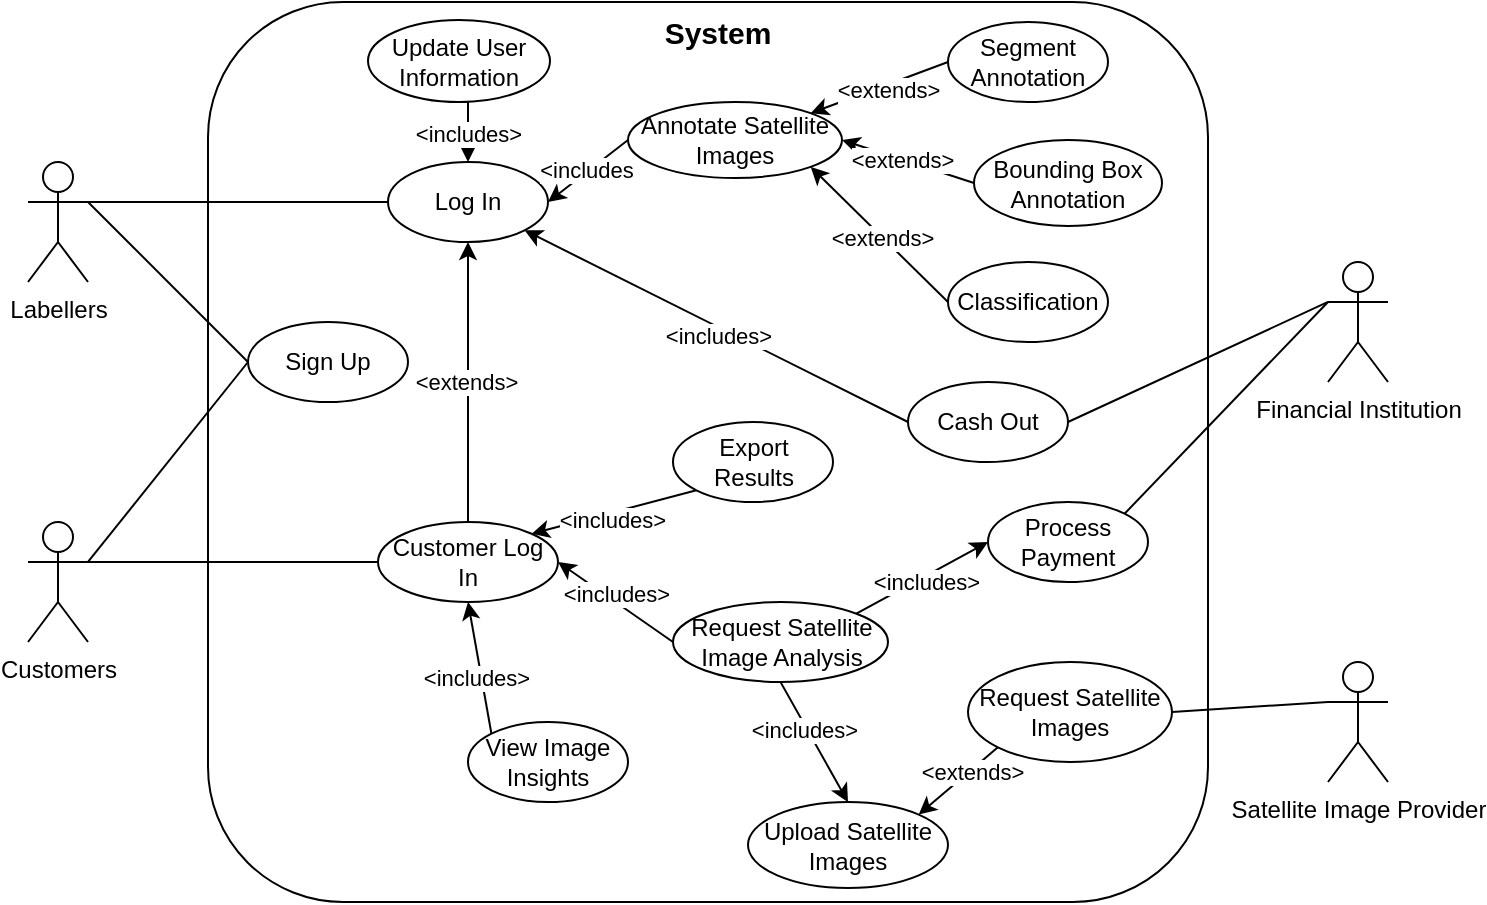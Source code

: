 <mxfile version="24.7.17">
  <diagram name="Page-1" id="gnUpcJbfbStD6SJk-7Ka">
    <mxGraphModel dx="1050" dy="530" grid="0" gridSize="10" guides="1" tooltips="1" connect="1" arrows="1" fold="1" page="1" pageScale="1" pageWidth="850" pageHeight="1100" math="0" shadow="0">
      <root>
        <mxCell id="0" />
        <mxCell id="1" parent="0" />
        <mxCell id="Ct0I48tkdxGMEcX3vQlY-1" value="" style="rounded=1;whiteSpace=wrap;html=1;fillColor=none;" parent="1" vertex="1">
          <mxGeometry x="200" y="70" width="500" height="450" as="geometry" />
        </mxCell>
        <mxCell id="Ct0I48tkdxGMEcX3vQlY-3" value="&lt;b style=&quot;font-size: 15px;&quot;&gt;System&lt;/b&gt;" style="text;html=1;align=center;verticalAlign=middle;whiteSpace=wrap;rounded=0;" parent="1" vertex="1">
          <mxGeometry x="425" y="70" width="60" height="30" as="geometry" />
        </mxCell>
        <mxCell id="Ct0I48tkdxGMEcX3vQlY-28" style="rounded=0;orthogonalLoop=1;jettySize=auto;html=1;exitX=1;exitY=0.333;exitDx=0;exitDy=0;exitPerimeter=0;entryX=0;entryY=0.5;entryDx=0;entryDy=0;endArrow=none;endFill=0;" parent="1" source="Ct0I48tkdxGMEcX3vQlY-4" target="Ct0I48tkdxGMEcX3vQlY-8" edge="1">
          <mxGeometry relative="1" as="geometry" />
        </mxCell>
        <mxCell id="Ct0I48tkdxGMEcX3vQlY-31" style="rounded=0;orthogonalLoop=1;jettySize=auto;html=1;exitX=1;exitY=0.333;exitDx=0;exitDy=0;exitPerimeter=0;entryX=0;entryY=0.5;entryDx=0;entryDy=0;endArrow=none;endFill=0;" parent="1" source="Ct0I48tkdxGMEcX3vQlY-4" target="Ct0I48tkdxGMEcX3vQlY-11" edge="1">
          <mxGeometry relative="1" as="geometry" />
        </mxCell>
        <mxCell id="Ct0I48tkdxGMEcX3vQlY-4" value="Labellers" style="shape=umlActor;verticalLabelPosition=bottom;verticalAlign=top;html=1;outlineConnect=0;" parent="1" vertex="1">
          <mxGeometry x="110" y="150" width="30" height="60" as="geometry" />
        </mxCell>
        <mxCell id="Ct0I48tkdxGMEcX3vQlY-27" style="rounded=0;orthogonalLoop=1;jettySize=auto;html=1;exitX=1;exitY=0.333;exitDx=0;exitDy=0;exitPerimeter=0;entryX=0;entryY=0.5;entryDx=0;entryDy=0;endArrow=none;endFill=0;" parent="1" source="Ct0I48tkdxGMEcX3vQlY-5" target="Ct0I48tkdxGMEcX3vQlY-21" edge="1">
          <mxGeometry relative="1" as="geometry" />
        </mxCell>
        <mxCell id="Ct0I48tkdxGMEcX3vQlY-32" style="rounded=0;orthogonalLoop=1;jettySize=auto;html=1;exitX=1;exitY=0.333;exitDx=0;exitDy=0;exitPerimeter=0;entryX=0;entryY=0.5;entryDx=0;entryDy=0;endArrow=none;endFill=0;" parent="1" source="Ct0I48tkdxGMEcX3vQlY-5" target="Ct0I48tkdxGMEcX3vQlY-11" edge="1">
          <mxGeometry relative="1" as="geometry" />
        </mxCell>
        <mxCell id="Ct0I48tkdxGMEcX3vQlY-5" value="Customers" style="shape=umlActor;verticalLabelPosition=bottom;verticalAlign=top;html=1;outlineConnect=0;" parent="1" vertex="1">
          <mxGeometry x="110" y="330" width="30" height="60" as="geometry" />
        </mxCell>
        <mxCell id="Ct0I48tkdxGMEcX3vQlY-6" value="Satellite Image Provider" style="shape=umlActor;verticalLabelPosition=bottom;verticalAlign=top;html=1;outlineConnect=0;" parent="1" vertex="1">
          <mxGeometry x="760" y="400" width="30" height="60" as="geometry" />
        </mxCell>
        <mxCell id="Ct0I48tkdxGMEcX3vQlY-8" value="Log In" style="ellipse;whiteSpace=wrap;html=1;" parent="1" vertex="1">
          <mxGeometry x="290" y="150" width="80" height="40" as="geometry" />
        </mxCell>
        <mxCell id="Ct0I48tkdxGMEcX3vQlY-56" style="edgeStyle=orthogonalEdgeStyle;rounded=0;orthogonalLoop=1;jettySize=auto;html=1;exitX=0.5;exitY=1;exitDx=0;exitDy=0;entryX=0.5;entryY=0;entryDx=0;entryDy=0;" parent="1" source="Ct0I48tkdxGMEcX3vQlY-10" target="Ct0I48tkdxGMEcX3vQlY-8" edge="1">
          <mxGeometry relative="1" as="geometry" />
        </mxCell>
        <mxCell id="Ct0I48tkdxGMEcX3vQlY-57" value="&amp;lt;includes&amp;gt;" style="edgeLabel;html=1;align=center;verticalAlign=middle;resizable=0;points=[];" parent="Ct0I48tkdxGMEcX3vQlY-56" vertex="1" connectable="0">
          <mxGeometry x="0.15" relative="1" as="geometry">
            <mxPoint as="offset" />
          </mxGeometry>
        </mxCell>
        <mxCell id="Ct0I48tkdxGMEcX3vQlY-10" value="Update User Information" style="ellipse;whiteSpace=wrap;html=1;" parent="1" vertex="1">
          <mxGeometry x="280" y="79" width="91" height="41" as="geometry" />
        </mxCell>
        <mxCell id="Ct0I48tkdxGMEcX3vQlY-11" value="Sign Up" style="ellipse;whiteSpace=wrap;html=1;" parent="1" vertex="1">
          <mxGeometry x="220" y="230" width="80" height="40" as="geometry" />
        </mxCell>
        <mxCell id="Ct0I48tkdxGMEcX3vQlY-58" style="rounded=0;orthogonalLoop=1;jettySize=auto;html=1;exitX=0;exitY=0.5;exitDx=0;exitDy=0;entryX=1;entryY=0.5;entryDx=0;entryDy=0;" parent="1" source="Ct0I48tkdxGMEcX3vQlY-12" target="Ct0I48tkdxGMEcX3vQlY-8" edge="1">
          <mxGeometry relative="1" as="geometry" />
        </mxCell>
        <mxCell id="Ct0I48tkdxGMEcX3vQlY-66" value="&amp;lt;includes" style="edgeLabel;html=1;align=center;verticalAlign=middle;resizable=0;points=[];" parent="Ct0I48tkdxGMEcX3vQlY-58" vertex="1" connectable="0">
          <mxGeometry x="0.036" y="-1" relative="1" as="geometry">
            <mxPoint as="offset" />
          </mxGeometry>
        </mxCell>
        <mxCell id="Ct0I48tkdxGMEcX3vQlY-12" value="Annotate Satellite Images" style="ellipse;whiteSpace=wrap;html=1;" parent="1" vertex="1">
          <mxGeometry x="410" y="120" width="107" height="38" as="geometry" />
        </mxCell>
        <mxCell id="Ct0I48tkdxGMEcX3vQlY-63" style="rounded=0;orthogonalLoop=1;jettySize=auto;html=1;exitX=0;exitY=0.5;exitDx=0;exitDy=0;entryX=1;entryY=0;entryDx=0;entryDy=0;" parent="1" source="Ct0I48tkdxGMEcX3vQlY-13" target="Ct0I48tkdxGMEcX3vQlY-12" edge="1">
          <mxGeometry relative="1" as="geometry" />
        </mxCell>
        <mxCell id="Ct0I48tkdxGMEcX3vQlY-67" value="&amp;lt;extends&amp;gt;" style="edgeLabel;html=1;align=center;verticalAlign=middle;resizable=0;points=[];" parent="Ct0I48tkdxGMEcX3vQlY-63" vertex="1" connectable="0">
          <mxGeometry x="-0.092" y="2" relative="1" as="geometry">
            <mxPoint as="offset" />
          </mxGeometry>
        </mxCell>
        <mxCell id="Ct0I48tkdxGMEcX3vQlY-13" value="Segment Annotation" style="ellipse;whiteSpace=wrap;html=1;" parent="1" vertex="1">
          <mxGeometry x="570" y="80" width="80" height="40" as="geometry" />
        </mxCell>
        <mxCell id="Ct0I48tkdxGMEcX3vQlY-14" value="Process Payment" style="ellipse;whiteSpace=wrap;html=1;" parent="1" vertex="1">
          <mxGeometry x="590" y="320" width="80" height="40" as="geometry" />
        </mxCell>
        <mxCell id="Ct0I48tkdxGMEcX3vQlY-64" style="rounded=0;orthogonalLoop=1;jettySize=auto;html=1;exitX=0;exitY=0.5;exitDx=0;exitDy=0;entryX=1;entryY=0.5;entryDx=0;entryDy=0;" parent="1" source="Ct0I48tkdxGMEcX3vQlY-15" target="Ct0I48tkdxGMEcX3vQlY-12" edge="1">
          <mxGeometry relative="1" as="geometry" />
        </mxCell>
        <mxCell id="Ct0I48tkdxGMEcX3vQlY-68" value="&amp;lt;extends&amp;gt;" style="edgeLabel;html=1;align=center;verticalAlign=middle;resizable=0;points=[];" parent="Ct0I48tkdxGMEcX3vQlY-64" vertex="1" connectable="0">
          <mxGeometry x="0.094" relative="1" as="geometry">
            <mxPoint as="offset" />
          </mxGeometry>
        </mxCell>
        <mxCell id="Ct0I48tkdxGMEcX3vQlY-15" value="Bounding Box Annotation" style="ellipse;whiteSpace=wrap;html=1;" parent="1" vertex="1">
          <mxGeometry x="583" y="139" width="94" height="43" as="geometry" />
        </mxCell>
        <mxCell id="Ct0I48tkdxGMEcX3vQlY-65" style="rounded=0;orthogonalLoop=1;jettySize=auto;html=1;exitX=0;exitY=0.5;exitDx=0;exitDy=0;entryX=1;entryY=1;entryDx=0;entryDy=0;" parent="1" source="Ct0I48tkdxGMEcX3vQlY-16" target="Ct0I48tkdxGMEcX3vQlY-12" edge="1">
          <mxGeometry relative="1" as="geometry" />
        </mxCell>
        <mxCell id="Ct0I48tkdxGMEcX3vQlY-69" value="&amp;lt;extends&amp;gt;" style="edgeLabel;html=1;align=center;verticalAlign=middle;resizable=0;points=[];" parent="Ct0I48tkdxGMEcX3vQlY-65" vertex="1" connectable="0">
          <mxGeometry x="-0.035" relative="1" as="geometry">
            <mxPoint as="offset" />
          </mxGeometry>
        </mxCell>
        <mxCell id="Ct0I48tkdxGMEcX3vQlY-16" value="Classification" style="ellipse;whiteSpace=wrap;html=1;" parent="1" vertex="1">
          <mxGeometry x="570" y="200" width="80" height="40" as="geometry" />
        </mxCell>
        <mxCell id="Ct0I48tkdxGMEcX3vQlY-48" style="rounded=0;orthogonalLoop=1;jettySize=auto;html=1;exitX=0;exitY=1;exitDx=0;exitDy=0;entryX=1;entryY=0;entryDx=0;entryDy=0;" parent="1" source="Ct0I48tkdxGMEcX3vQlY-17" target="Ct0I48tkdxGMEcX3vQlY-20" edge="1">
          <mxGeometry relative="1" as="geometry" />
        </mxCell>
        <mxCell id="Ct0I48tkdxGMEcX3vQlY-49" value="&amp;lt;extends&amp;gt;" style="edgeLabel;html=1;align=center;verticalAlign=middle;resizable=0;points=[];" parent="Ct0I48tkdxGMEcX3vQlY-48" vertex="1" connectable="0">
          <mxGeometry x="-0.298" y="1" relative="1" as="geometry">
            <mxPoint as="offset" />
          </mxGeometry>
        </mxCell>
        <mxCell id="Ct0I48tkdxGMEcX3vQlY-17" value="Request Satellite Images" style="ellipse;whiteSpace=wrap;html=1;" parent="1" vertex="1">
          <mxGeometry x="580" y="400" width="102" height="50" as="geometry" />
        </mxCell>
        <mxCell id="Ct0I48tkdxGMEcX3vQlY-34" style="rounded=0;orthogonalLoop=1;jettySize=auto;html=1;exitX=0;exitY=0.5;exitDx=0;exitDy=0;entryX=1;entryY=0.5;entryDx=0;entryDy=0;" parent="1" source="Ct0I48tkdxGMEcX3vQlY-19" target="Ct0I48tkdxGMEcX3vQlY-21" edge="1">
          <mxGeometry relative="1" as="geometry" />
        </mxCell>
        <mxCell id="Ct0I48tkdxGMEcX3vQlY-35" value="&amp;lt;includes&amp;gt;" style="edgeLabel;html=1;align=center;verticalAlign=middle;resizable=0;points=[];" parent="Ct0I48tkdxGMEcX3vQlY-34" vertex="1" connectable="0">
          <mxGeometry x="0.2" y="1" relative="1" as="geometry">
            <mxPoint x="6" y="-1" as="offset" />
          </mxGeometry>
        </mxCell>
        <mxCell id="Ct0I48tkdxGMEcX3vQlY-42" style="rounded=0;orthogonalLoop=1;jettySize=auto;html=1;exitX=1;exitY=0;exitDx=0;exitDy=0;entryX=0;entryY=0.5;entryDx=0;entryDy=0;" parent="1" source="Ct0I48tkdxGMEcX3vQlY-19" target="Ct0I48tkdxGMEcX3vQlY-14" edge="1">
          <mxGeometry relative="1" as="geometry" />
        </mxCell>
        <mxCell id="Ct0I48tkdxGMEcX3vQlY-45" value="&amp;lt;includes&amp;gt;" style="edgeLabel;html=1;align=center;verticalAlign=middle;resizable=0;points=[];" parent="Ct0I48tkdxGMEcX3vQlY-42" vertex="1" connectable="0">
          <mxGeometry x="0.011" y="-2" relative="1" as="geometry">
            <mxPoint as="offset" />
          </mxGeometry>
        </mxCell>
        <mxCell id="Ct0I48tkdxGMEcX3vQlY-43" style="rounded=0;orthogonalLoop=1;jettySize=auto;html=1;exitX=0.5;exitY=1;exitDx=0;exitDy=0;entryX=0.5;entryY=0;entryDx=0;entryDy=0;" parent="1" source="Ct0I48tkdxGMEcX3vQlY-19" target="Ct0I48tkdxGMEcX3vQlY-20" edge="1">
          <mxGeometry relative="1" as="geometry" />
        </mxCell>
        <mxCell id="Ct0I48tkdxGMEcX3vQlY-46" value="&amp;lt;includes&amp;gt;" style="edgeLabel;html=1;align=center;verticalAlign=middle;resizable=0;points=[];" parent="Ct0I48tkdxGMEcX3vQlY-43" vertex="1" connectable="0">
          <mxGeometry x="-0.23" y="-2" relative="1" as="geometry">
            <mxPoint as="offset" />
          </mxGeometry>
        </mxCell>
        <mxCell id="Ct0I48tkdxGMEcX3vQlY-19" value="Request Satellite Image Analysis" style="ellipse;whiteSpace=wrap;html=1;" parent="1" vertex="1">
          <mxGeometry x="432.5" y="370" width="107.5" height="40" as="geometry" />
        </mxCell>
        <mxCell id="Ct0I48tkdxGMEcX3vQlY-20" value="Upload Satellite Images" style="ellipse;whiteSpace=wrap;html=1;" parent="1" vertex="1">
          <mxGeometry x="470" y="470" width="100" height="43" as="geometry" />
        </mxCell>
        <mxCell id="Ct0I48tkdxGMEcX3vQlY-29" style="edgeStyle=orthogonalEdgeStyle;rounded=0;orthogonalLoop=1;jettySize=auto;html=1;exitX=0.5;exitY=0;exitDx=0;exitDy=0;entryX=0.5;entryY=1;entryDx=0;entryDy=0;" parent="1" source="Ct0I48tkdxGMEcX3vQlY-21" target="Ct0I48tkdxGMEcX3vQlY-8" edge="1">
          <mxGeometry relative="1" as="geometry" />
        </mxCell>
        <mxCell id="Ct0I48tkdxGMEcX3vQlY-30" value="&amp;lt;extends&amp;gt;" style="edgeLabel;html=1;align=center;verticalAlign=middle;resizable=0;points=[];" parent="Ct0I48tkdxGMEcX3vQlY-29" vertex="1" connectable="0">
          <mxGeometry y="1" relative="1" as="geometry">
            <mxPoint as="offset" />
          </mxGeometry>
        </mxCell>
        <mxCell id="Ct0I48tkdxGMEcX3vQlY-21" value="Customer Log In" style="ellipse;whiteSpace=wrap;html=1;" parent="1" vertex="1">
          <mxGeometry x="285" y="330" width="90" height="40" as="geometry" />
        </mxCell>
        <mxCell id="Ct0I48tkdxGMEcX3vQlY-38" style="rounded=0;orthogonalLoop=1;jettySize=auto;html=1;exitX=0;exitY=0;exitDx=0;exitDy=0;entryX=0.5;entryY=1;entryDx=0;entryDy=0;" parent="1" source="Ct0I48tkdxGMEcX3vQlY-22" target="Ct0I48tkdxGMEcX3vQlY-21" edge="1">
          <mxGeometry relative="1" as="geometry" />
        </mxCell>
        <mxCell id="Ct0I48tkdxGMEcX3vQlY-39" value="&amp;lt;includes&amp;gt;" style="edgeLabel;html=1;align=center;verticalAlign=middle;resizable=0;points=[];" parent="Ct0I48tkdxGMEcX3vQlY-38" vertex="1" connectable="0">
          <mxGeometry x="-0.137" y="3" relative="1" as="geometry">
            <mxPoint as="offset" />
          </mxGeometry>
        </mxCell>
        <mxCell id="Ct0I48tkdxGMEcX3vQlY-22" value="View Image Insights" style="ellipse;whiteSpace=wrap;html=1;" parent="1" vertex="1">
          <mxGeometry x="330" y="430" width="80" height="40" as="geometry" />
        </mxCell>
        <mxCell id="Ct0I48tkdxGMEcX3vQlY-36" style="rounded=0;orthogonalLoop=1;jettySize=auto;html=1;exitX=0;exitY=1;exitDx=0;exitDy=0;entryX=1;entryY=0;entryDx=0;entryDy=0;" parent="1" source="Ct0I48tkdxGMEcX3vQlY-23" target="Ct0I48tkdxGMEcX3vQlY-21" edge="1">
          <mxGeometry relative="1" as="geometry" />
        </mxCell>
        <mxCell id="Ct0I48tkdxGMEcX3vQlY-37" value="&amp;lt;includes&amp;gt;" style="edgeLabel;html=1;align=center;verticalAlign=middle;resizable=0;points=[];" parent="Ct0I48tkdxGMEcX3vQlY-36" vertex="1" connectable="0">
          <mxGeometry x="0.049" y="3" relative="1" as="geometry">
            <mxPoint as="offset" />
          </mxGeometry>
        </mxCell>
        <mxCell id="Ct0I48tkdxGMEcX3vQlY-23" value="Export Results" style="ellipse;whiteSpace=wrap;html=1;" parent="1" vertex="1">
          <mxGeometry x="432.5" y="280" width="80" height="40" as="geometry" />
        </mxCell>
        <mxCell id="Ct0I48tkdxGMEcX3vQlY-60" style="rounded=0;orthogonalLoop=1;jettySize=auto;html=1;exitX=0;exitY=0.5;exitDx=0;exitDy=0;entryX=1;entryY=1;entryDx=0;entryDy=0;" parent="1" source="Ct0I48tkdxGMEcX3vQlY-24" target="Ct0I48tkdxGMEcX3vQlY-8" edge="1">
          <mxGeometry relative="1" as="geometry" />
        </mxCell>
        <mxCell id="Ct0I48tkdxGMEcX3vQlY-61" value="&amp;lt;includes&amp;gt;" style="edgeLabel;html=1;align=center;verticalAlign=middle;resizable=0;points=[];" parent="Ct0I48tkdxGMEcX3vQlY-60" vertex="1" connectable="0">
          <mxGeometry x="-0.027" y="4" relative="1" as="geometry">
            <mxPoint as="offset" />
          </mxGeometry>
        </mxCell>
        <mxCell id="Ct0I48tkdxGMEcX3vQlY-24" value="Cash Out" style="ellipse;whiteSpace=wrap;html=1;" parent="1" vertex="1">
          <mxGeometry x="550" y="260" width="80" height="40" as="geometry" />
        </mxCell>
        <mxCell id="Ct0I48tkdxGMEcX3vQlY-54" style="rounded=0;orthogonalLoop=1;jettySize=auto;html=1;exitX=0;exitY=0.333;exitDx=0;exitDy=0;exitPerimeter=0;entryX=1;entryY=0;entryDx=0;entryDy=0;endArrow=none;endFill=0;" parent="1" source="Ct0I48tkdxGMEcX3vQlY-25" target="Ct0I48tkdxGMEcX3vQlY-14" edge="1">
          <mxGeometry relative="1" as="geometry" />
        </mxCell>
        <mxCell id="Ct0I48tkdxGMEcX3vQlY-25" value="Financial Institution" style="shape=umlActor;verticalLabelPosition=bottom;verticalAlign=top;html=1;outlineConnect=0;" parent="1" vertex="1">
          <mxGeometry x="760" y="200" width="30" height="60" as="geometry" />
        </mxCell>
        <mxCell id="Ct0I48tkdxGMEcX3vQlY-70" style="rounded=0;orthogonalLoop=1;jettySize=auto;html=1;exitX=1;exitY=0.5;exitDx=0;exitDy=0;entryX=0;entryY=0.333;entryDx=0;entryDy=0;entryPerimeter=0;endArrow=none;endFill=0;" parent="1" source="Ct0I48tkdxGMEcX3vQlY-17" target="Ct0I48tkdxGMEcX3vQlY-6" edge="1">
          <mxGeometry relative="1" as="geometry" />
        </mxCell>
        <mxCell id="Ct0I48tkdxGMEcX3vQlY-71" style="rounded=0;orthogonalLoop=1;jettySize=auto;html=1;exitX=1;exitY=0.5;exitDx=0;exitDy=0;entryX=0;entryY=0.333;entryDx=0;entryDy=0;entryPerimeter=0;endArrow=none;endFill=0;" parent="1" source="Ct0I48tkdxGMEcX3vQlY-24" target="Ct0I48tkdxGMEcX3vQlY-25" edge="1">
          <mxGeometry relative="1" as="geometry" />
        </mxCell>
      </root>
    </mxGraphModel>
  </diagram>
</mxfile>
